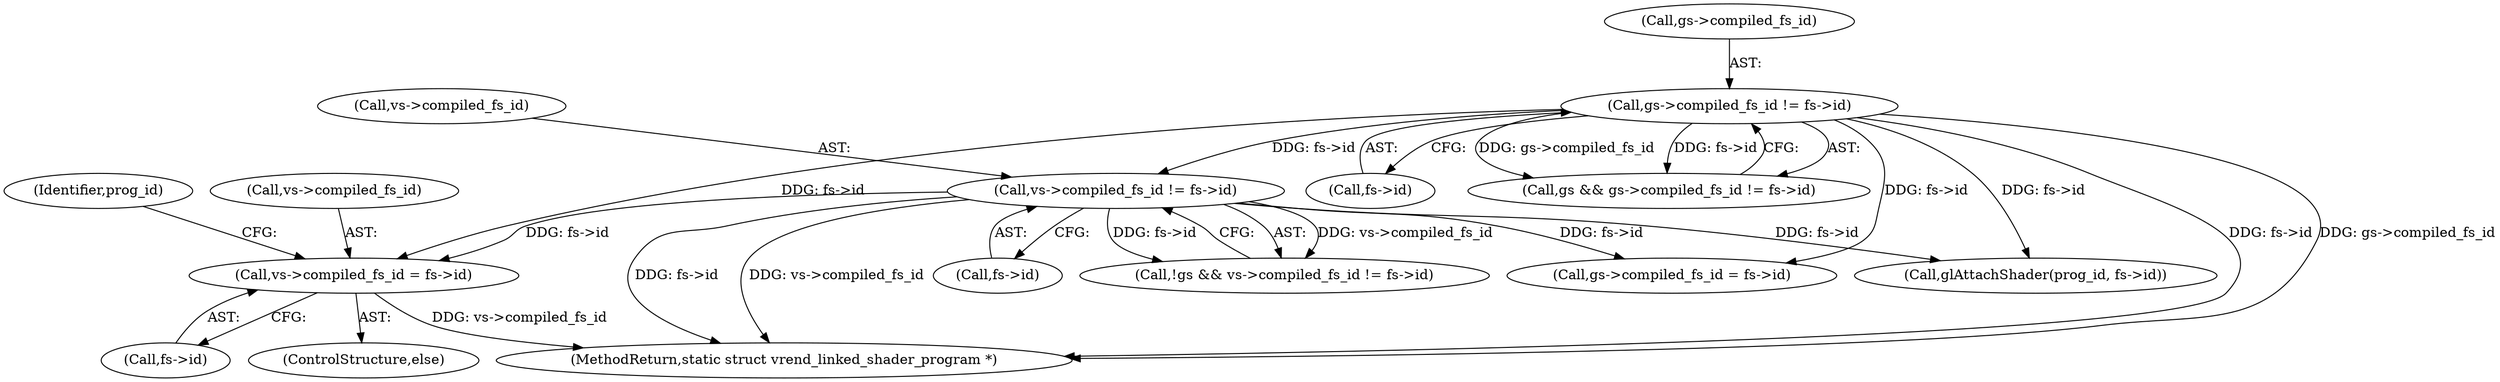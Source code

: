 digraph "0_virglrenderer_a2f12a1b0f95b13b6f8dc3d05d7b74b4386394e4@pointer" {
"1000230" [label="(Call,vs->compiled_fs_id = fs->id)"];
"1000138" [label="(Call,vs->compiled_fs_id != fs->id)"];
"1000128" [label="(Call,gs->compiled_fs_id != fs->id)"];
"1000234" [label="(Call,fs->id)"];
"1000238" [label="(Identifier,prog_id)"];
"1000229" [label="(ControlStructure,else)"];
"1000276" [label="(Call,glAttachShader(prog_id, fs->id))"];
"1000230" [label="(Call,vs->compiled_fs_id = fs->id)"];
"1000132" [label="(Call,fs->id)"];
"1000231" [label="(Call,vs->compiled_fs_id)"];
"1000126" [label="(Call,gs && gs->compiled_fs_id != fs->id)"];
"1000142" [label="(Call,fs->id)"];
"1000135" [label="(Call,!gs && vs->compiled_fs_id != fs->id)"];
"1001107" [label="(MethodReturn,static struct vrend_linked_shader_program *)"];
"1000139" [label="(Call,vs->compiled_fs_id)"];
"1000129" [label="(Call,gs->compiled_fs_id)"];
"1000128" [label="(Call,gs->compiled_fs_id != fs->id)"];
"1000222" [label="(Call,gs->compiled_fs_id = fs->id)"];
"1000138" [label="(Call,vs->compiled_fs_id != fs->id)"];
"1000230" -> "1000229"  [label="AST: "];
"1000230" -> "1000234"  [label="CFG: "];
"1000231" -> "1000230"  [label="AST: "];
"1000234" -> "1000230"  [label="AST: "];
"1000238" -> "1000230"  [label="CFG: "];
"1000230" -> "1001107"  [label="DDG: vs->compiled_fs_id"];
"1000138" -> "1000230"  [label="DDG: fs->id"];
"1000128" -> "1000230"  [label="DDG: fs->id"];
"1000138" -> "1000135"  [label="AST: "];
"1000138" -> "1000142"  [label="CFG: "];
"1000139" -> "1000138"  [label="AST: "];
"1000142" -> "1000138"  [label="AST: "];
"1000135" -> "1000138"  [label="CFG: "];
"1000138" -> "1001107"  [label="DDG: fs->id"];
"1000138" -> "1001107"  [label="DDG: vs->compiled_fs_id"];
"1000138" -> "1000135"  [label="DDG: vs->compiled_fs_id"];
"1000138" -> "1000135"  [label="DDG: fs->id"];
"1000128" -> "1000138"  [label="DDG: fs->id"];
"1000138" -> "1000222"  [label="DDG: fs->id"];
"1000138" -> "1000276"  [label="DDG: fs->id"];
"1000128" -> "1000126"  [label="AST: "];
"1000128" -> "1000132"  [label="CFG: "];
"1000129" -> "1000128"  [label="AST: "];
"1000132" -> "1000128"  [label="AST: "];
"1000126" -> "1000128"  [label="CFG: "];
"1000128" -> "1001107"  [label="DDG: fs->id"];
"1000128" -> "1001107"  [label="DDG: gs->compiled_fs_id"];
"1000128" -> "1000126"  [label="DDG: gs->compiled_fs_id"];
"1000128" -> "1000126"  [label="DDG: fs->id"];
"1000128" -> "1000222"  [label="DDG: fs->id"];
"1000128" -> "1000276"  [label="DDG: fs->id"];
}

